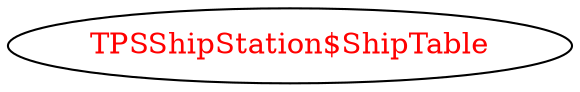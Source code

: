 digraph dependencyGraph {
 concentrate=true;
 ranksep="2.0";
 rankdir="LR"; 
 splines="ortho";
"TPSShipStation$ShipTable" [fontcolor="red"];
}
